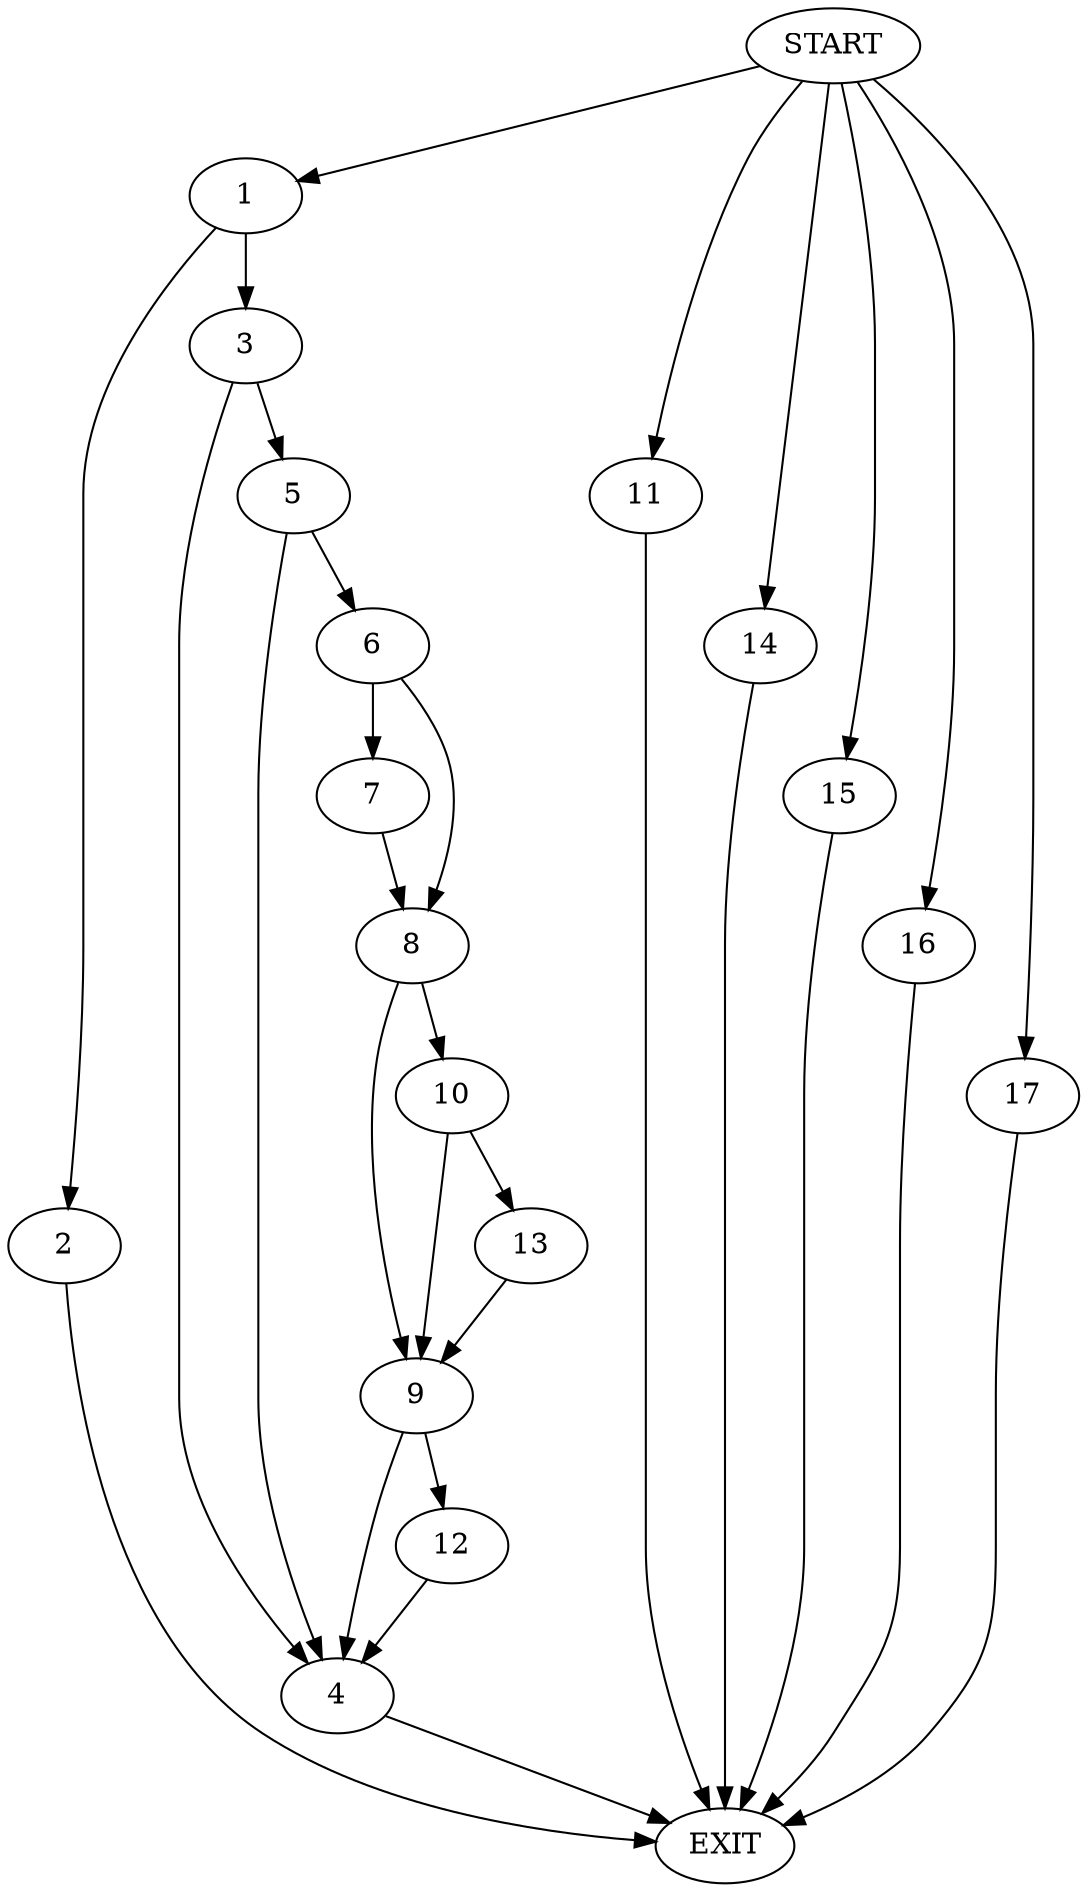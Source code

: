 digraph {
0 [label="START"]
18 [label="EXIT"]
0 -> 1
1 -> 2
1 -> 3
2 -> 18
3 -> 4
3 -> 5
4 -> 18
5 -> 4
5 -> 6
6 -> 7
6 -> 8
7 -> 8
8 -> 9
8 -> 10
0 -> 11
11 -> 18
9 -> 4
9 -> 12
10 -> 9
10 -> 13
13 -> 9
0 -> 14
14 -> 18
12 -> 4
0 -> 15
15 -> 18
0 -> 16
16 -> 18
0 -> 17
17 -> 18
}
